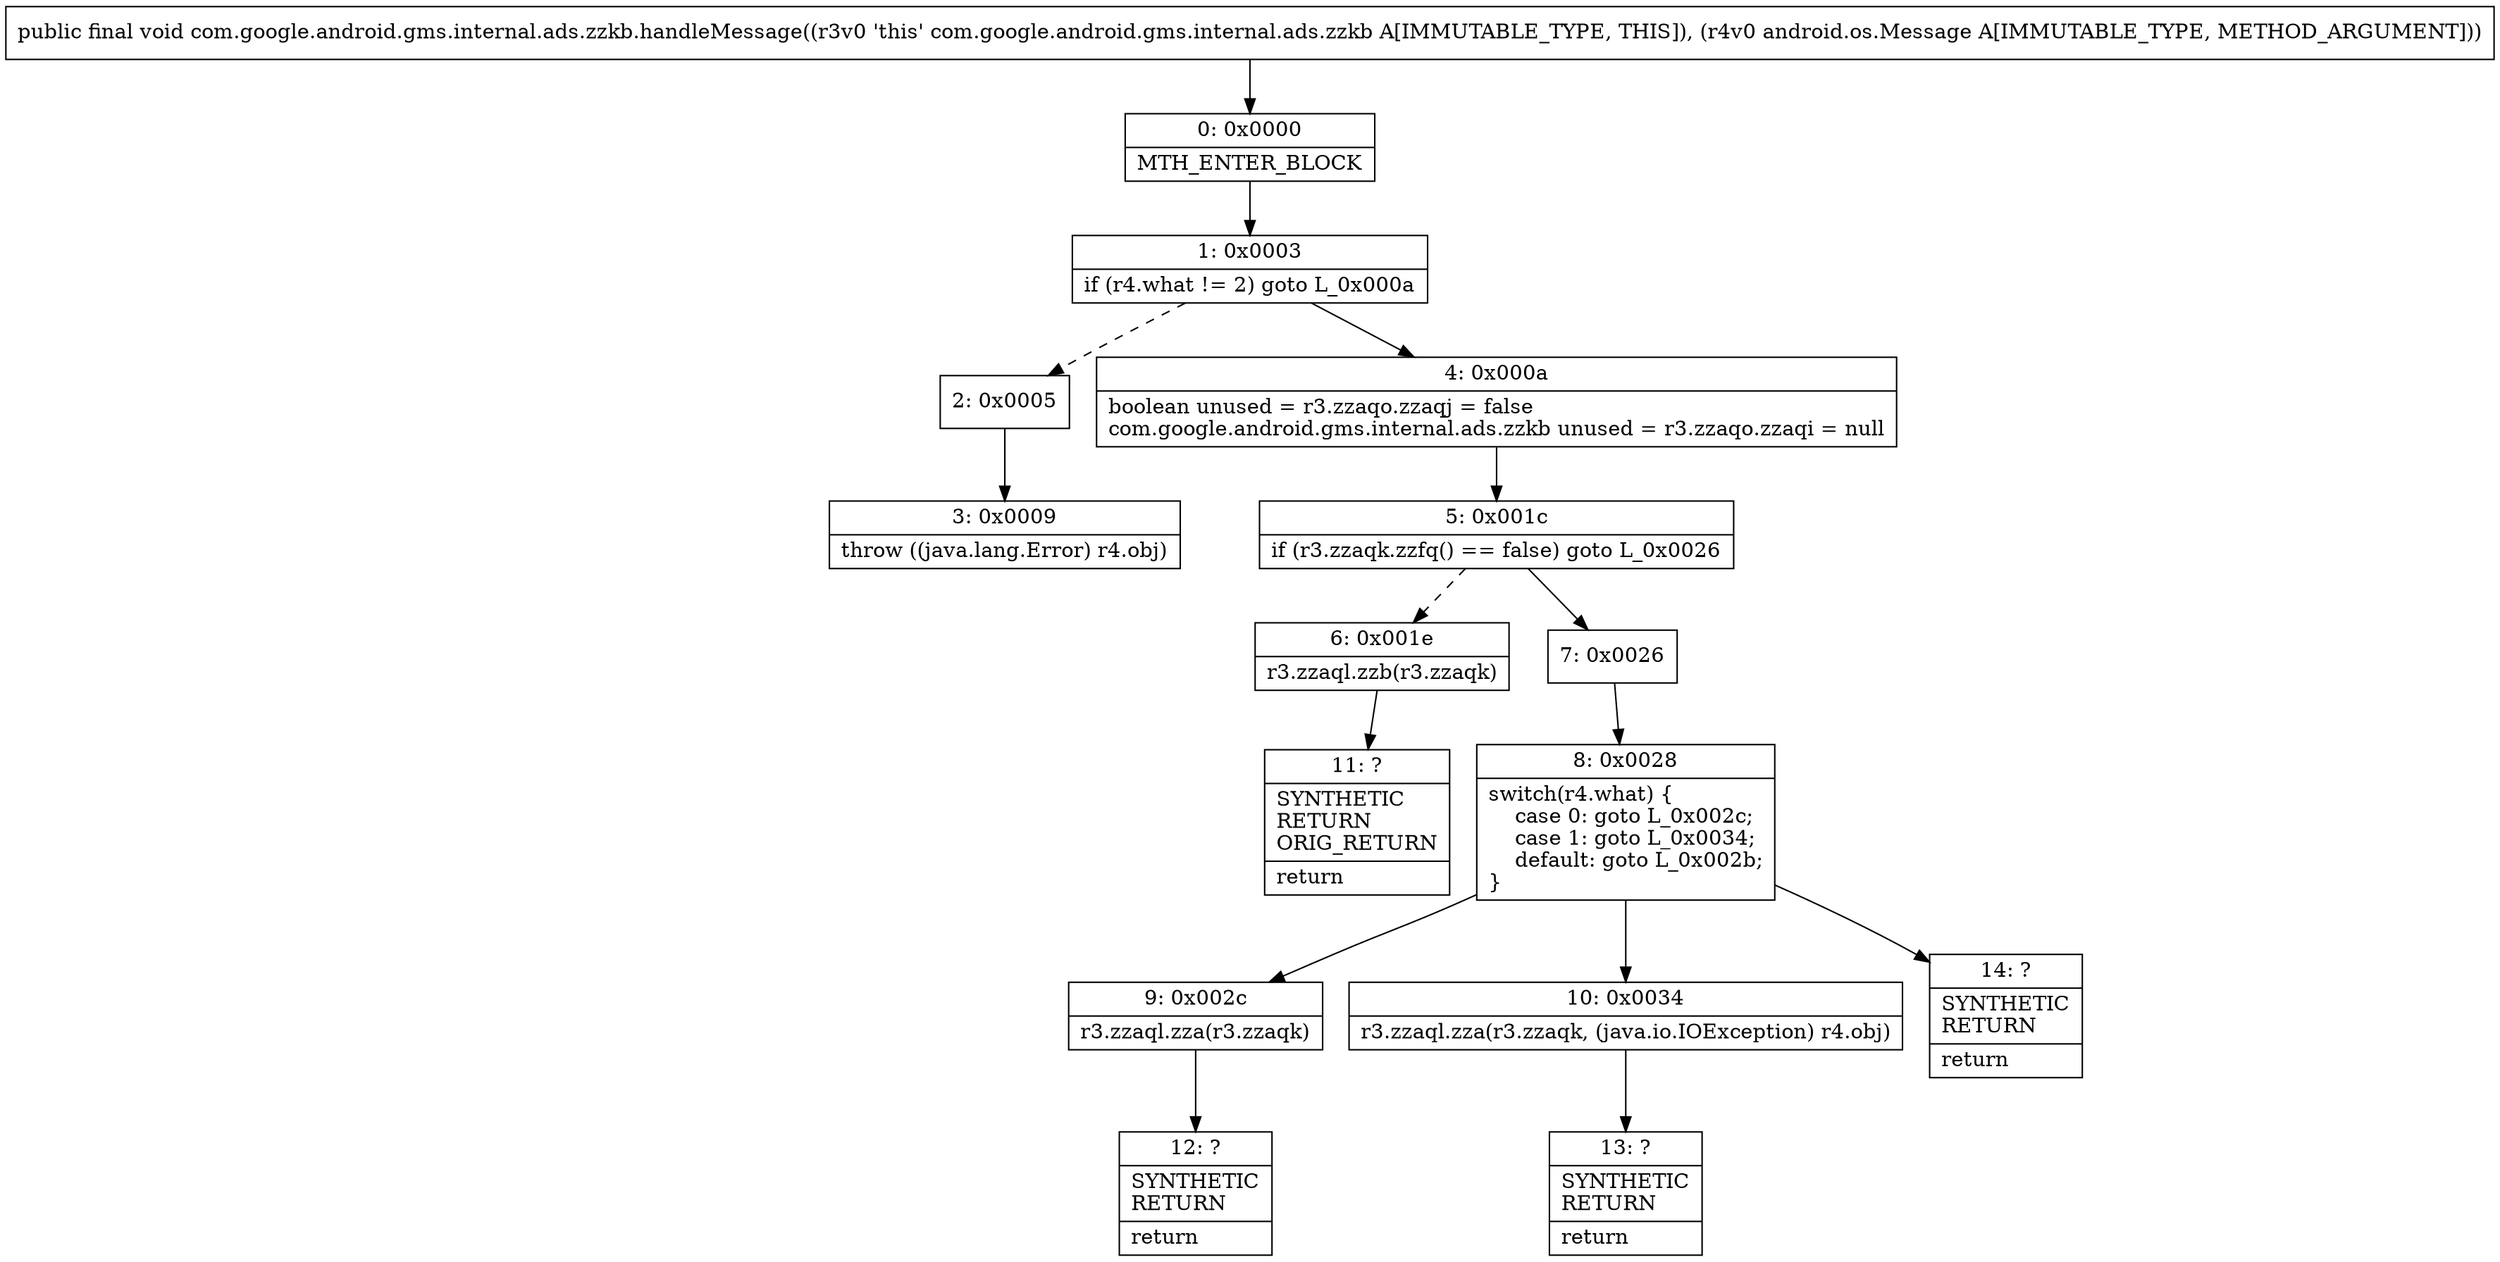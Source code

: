 digraph "CFG forcom.google.android.gms.internal.ads.zzkb.handleMessage(Landroid\/os\/Message;)V" {
Node_0 [shape=record,label="{0\:\ 0x0000|MTH_ENTER_BLOCK\l}"];
Node_1 [shape=record,label="{1\:\ 0x0003|if (r4.what != 2) goto L_0x000a\l}"];
Node_2 [shape=record,label="{2\:\ 0x0005}"];
Node_3 [shape=record,label="{3\:\ 0x0009|throw ((java.lang.Error) r4.obj)\l}"];
Node_4 [shape=record,label="{4\:\ 0x000a|boolean unused = r3.zzaqo.zzaqj = false\lcom.google.android.gms.internal.ads.zzkb unused = r3.zzaqo.zzaqi = null\l}"];
Node_5 [shape=record,label="{5\:\ 0x001c|if (r3.zzaqk.zzfq() == false) goto L_0x0026\l}"];
Node_6 [shape=record,label="{6\:\ 0x001e|r3.zzaql.zzb(r3.zzaqk)\l}"];
Node_7 [shape=record,label="{7\:\ 0x0026}"];
Node_8 [shape=record,label="{8\:\ 0x0028|switch(r4.what) \{\l    case 0: goto L_0x002c;\l    case 1: goto L_0x0034;\l    default: goto L_0x002b;\l\}\l}"];
Node_9 [shape=record,label="{9\:\ 0x002c|r3.zzaql.zza(r3.zzaqk)\l}"];
Node_10 [shape=record,label="{10\:\ 0x0034|r3.zzaql.zza(r3.zzaqk, (java.io.IOException) r4.obj)\l}"];
Node_11 [shape=record,label="{11\:\ ?|SYNTHETIC\lRETURN\lORIG_RETURN\l|return\l}"];
Node_12 [shape=record,label="{12\:\ ?|SYNTHETIC\lRETURN\l|return\l}"];
Node_13 [shape=record,label="{13\:\ ?|SYNTHETIC\lRETURN\l|return\l}"];
Node_14 [shape=record,label="{14\:\ ?|SYNTHETIC\lRETURN\l|return\l}"];
MethodNode[shape=record,label="{public final void com.google.android.gms.internal.ads.zzkb.handleMessage((r3v0 'this' com.google.android.gms.internal.ads.zzkb A[IMMUTABLE_TYPE, THIS]), (r4v0 android.os.Message A[IMMUTABLE_TYPE, METHOD_ARGUMENT])) }"];
MethodNode -> Node_0;
Node_0 -> Node_1;
Node_1 -> Node_2[style=dashed];
Node_1 -> Node_4;
Node_2 -> Node_3;
Node_4 -> Node_5;
Node_5 -> Node_6[style=dashed];
Node_5 -> Node_7;
Node_6 -> Node_11;
Node_7 -> Node_8;
Node_8 -> Node_9;
Node_8 -> Node_10;
Node_8 -> Node_14;
Node_9 -> Node_12;
Node_10 -> Node_13;
}

